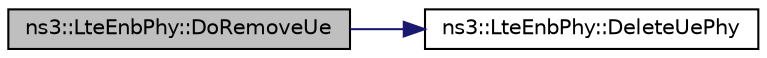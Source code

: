 digraph "ns3::LteEnbPhy::DoRemoveUe"
{
 // LATEX_PDF_SIZE
  edge [fontname="Helvetica",fontsize="10",labelfontname="Helvetica",labelfontsize="10"];
  node [fontname="Helvetica",fontsize="10",shape=record];
  rankdir="LR";
  Node1 [label="ns3::LteEnbPhy::DoRemoveUe",height=0.2,width=0.4,color="black", fillcolor="grey75", style="filled", fontcolor="black",tooltip="Remove UE."];
  Node1 -> Node2 [color="midnightblue",fontsize="10",style="solid",fontname="Helvetica"];
  Node2 [label="ns3::LteEnbPhy::DeleteUePhy",height=0.2,width=0.4,color="black", fillcolor="white", style="filled",URL="$classns3_1_1_lte_enb_phy.html#a2ff7dd66c15b463936460ab729ab1c99",tooltip="Remove the given RNTI from the list of attached UE m_ueAttached."];
}
